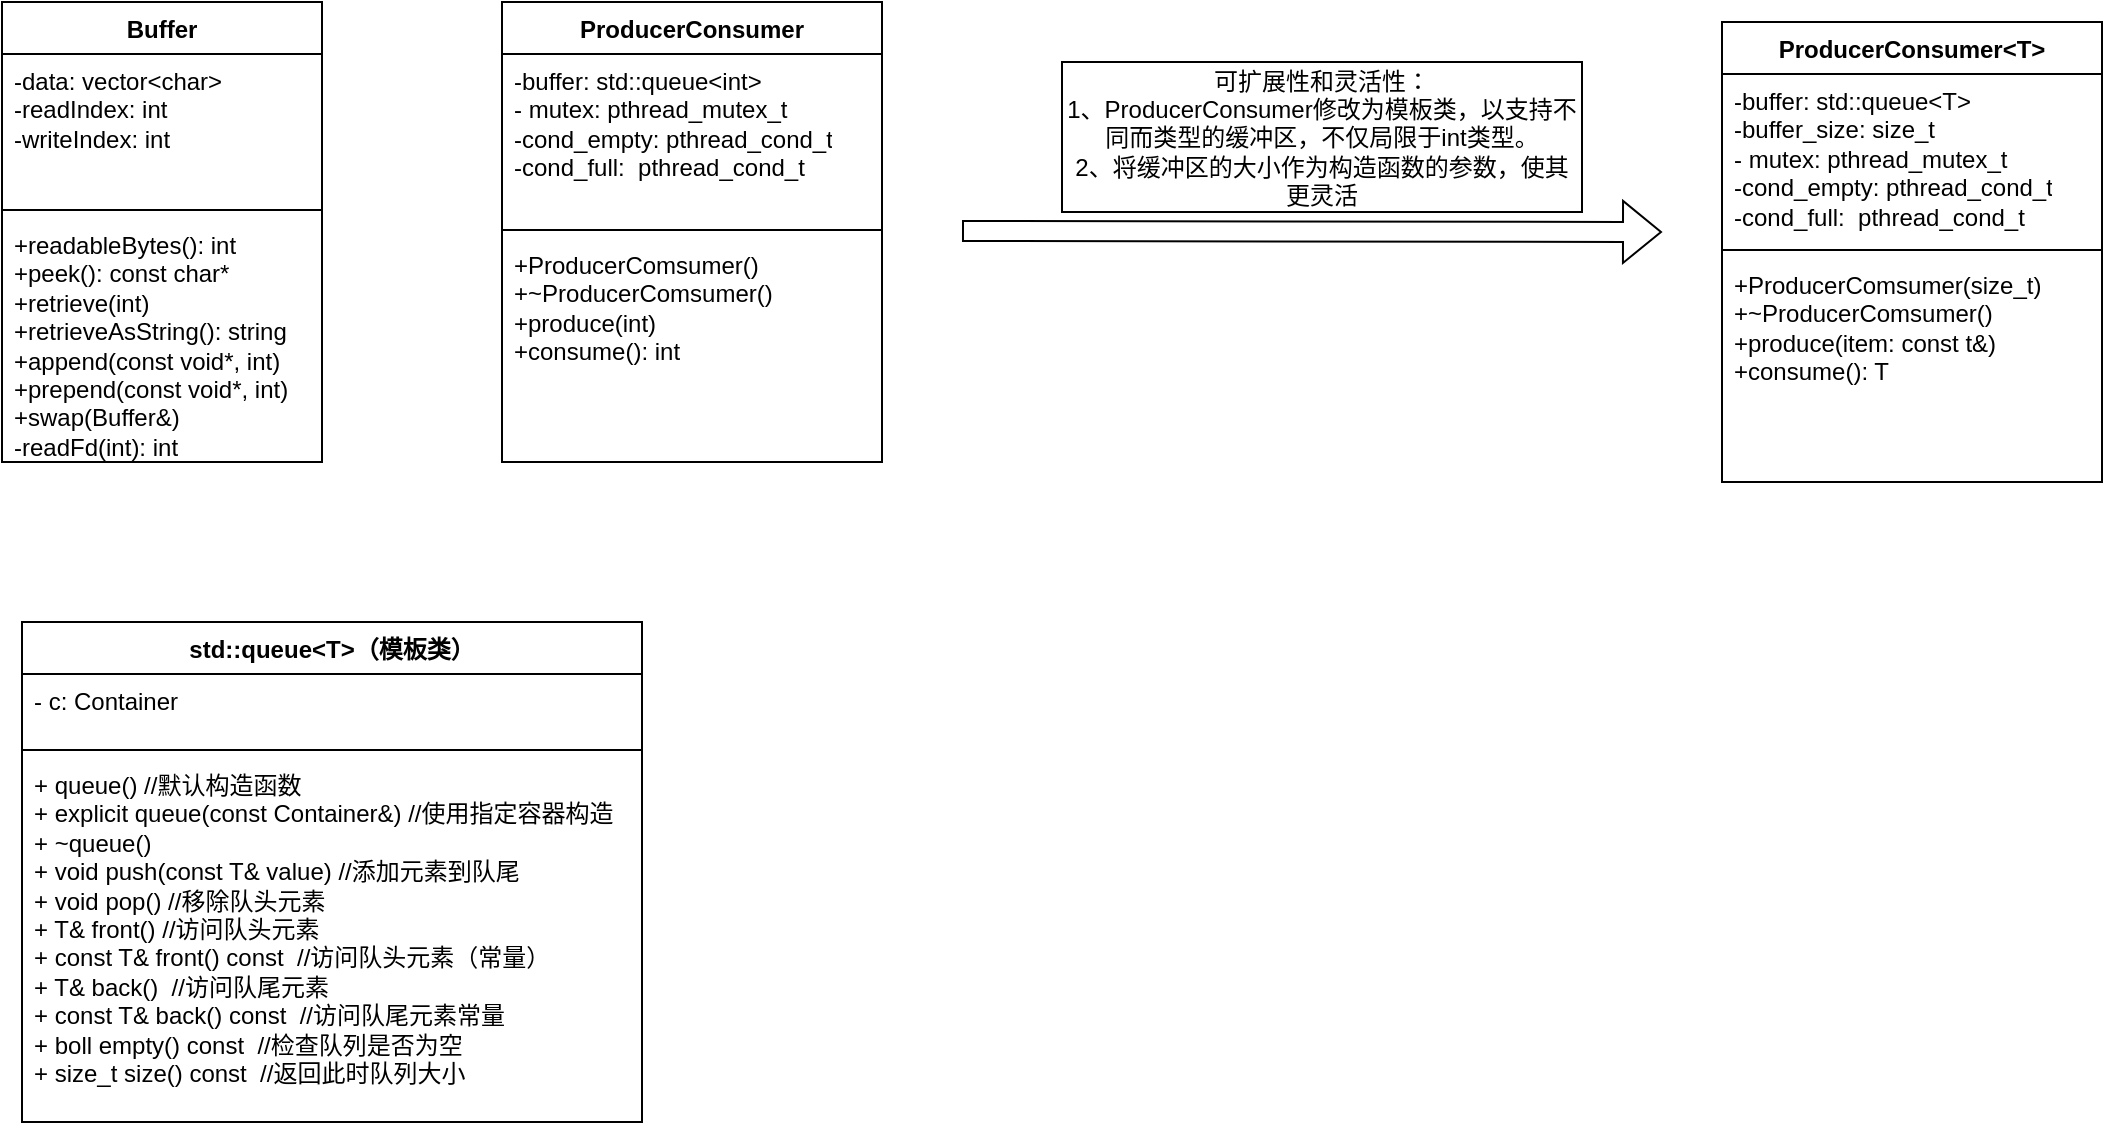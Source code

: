 <mxfile version="25.0.3">
  <diagram name="第 1 页" id="A25osOTaRMVcd06Vr9zu">
    <mxGraphModel dx="1434" dy="738" grid="1" gridSize="10" guides="1" tooltips="1" connect="1" arrows="1" fold="1" page="1" pageScale="1" pageWidth="827" pageHeight="1169" math="0" shadow="0">
      <root>
        <mxCell id="0" />
        <mxCell id="1" parent="0" />
        <mxCell id="lhPa5f_wbcNiDGnkOA1l-1" value="Buffer" style="swimlane;fontStyle=1;align=center;verticalAlign=top;childLayout=stackLayout;horizontal=1;startSize=26;horizontalStack=0;resizeParent=1;resizeParentMax=0;resizeLast=0;collapsible=1;marginBottom=0;whiteSpace=wrap;html=1;" parent="1" vertex="1">
          <mxGeometry x="110" y="130" width="160" height="230" as="geometry" />
        </mxCell>
        <mxCell id="lhPa5f_wbcNiDGnkOA1l-2" value="&lt;div&gt;-data: vector&amp;lt;char&amp;gt;&lt;/div&gt;&lt;div&gt;-readIndex: int&lt;/div&gt;&lt;div&gt;-writeIndex: int&lt;/div&gt;" style="text;strokeColor=none;fillColor=none;align=left;verticalAlign=top;spacingLeft=4;spacingRight=4;overflow=hidden;rotatable=0;points=[[0,0.5],[1,0.5]];portConstraint=eastwest;whiteSpace=wrap;html=1;" parent="lhPa5f_wbcNiDGnkOA1l-1" vertex="1">
          <mxGeometry y="26" width="160" height="74" as="geometry" />
        </mxCell>
        <mxCell id="lhPa5f_wbcNiDGnkOA1l-3" value="" style="line;strokeWidth=1;fillColor=none;align=left;verticalAlign=middle;spacingTop=-1;spacingLeft=3;spacingRight=3;rotatable=0;labelPosition=right;points=[];portConstraint=eastwest;strokeColor=inherit;" parent="lhPa5f_wbcNiDGnkOA1l-1" vertex="1">
          <mxGeometry y="100" width="160" height="8" as="geometry" />
        </mxCell>
        <mxCell id="lhPa5f_wbcNiDGnkOA1l-4" value="+readableBytes(): int&lt;div&gt;+peek(): const char*&lt;/div&gt;&lt;div&gt;+retrieve(int)&lt;/div&gt;&lt;div&gt;+retrieveAsString(): string&lt;/div&gt;&lt;div&gt;+append(const void*, int)&lt;/div&gt;&lt;div&gt;+prepend(const void*, int)&lt;/div&gt;&lt;div&gt;+swap(Buffer&amp;amp;)&lt;/div&gt;&lt;div&gt;-readFd(int): int&lt;/div&gt;" style="text;strokeColor=none;fillColor=none;align=left;verticalAlign=top;spacingLeft=4;spacingRight=4;overflow=hidden;rotatable=0;points=[[0,0.5],[1,0.5]];portConstraint=eastwest;whiteSpace=wrap;html=1;" parent="lhPa5f_wbcNiDGnkOA1l-1" vertex="1">
          <mxGeometry y="108" width="160" height="122" as="geometry" />
        </mxCell>
        <mxCell id="_dh5wbkqPe35B7HPucDX-1" value="ProducerConsumer" style="swimlane;fontStyle=1;align=center;verticalAlign=top;childLayout=stackLayout;horizontal=1;startSize=26;horizontalStack=0;resizeParent=1;resizeParentMax=0;resizeLast=0;collapsible=1;marginBottom=0;whiteSpace=wrap;html=1;" vertex="1" parent="1">
          <mxGeometry x="360" y="130" width="190" height="230" as="geometry" />
        </mxCell>
        <mxCell id="_dh5wbkqPe35B7HPucDX-2" value="-buffer: std::queue&amp;lt;int&amp;gt;&lt;div&gt;- mutex: pthread_mutex_t&lt;/div&gt;&lt;div&gt;-cond_empty: pthread_cond_t&lt;/div&gt;&lt;div&gt;-cond_full:&amp;nbsp; pthread_cond_t&lt;/div&gt;" style="text;strokeColor=none;fillColor=none;align=left;verticalAlign=top;spacingLeft=4;spacingRight=4;overflow=hidden;rotatable=0;points=[[0,0.5],[1,0.5]];portConstraint=eastwest;whiteSpace=wrap;html=1;" vertex="1" parent="_dh5wbkqPe35B7HPucDX-1">
          <mxGeometry y="26" width="190" height="84" as="geometry" />
        </mxCell>
        <mxCell id="_dh5wbkqPe35B7HPucDX-3" value="" style="line;strokeWidth=1;fillColor=none;align=left;verticalAlign=middle;spacingTop=-1;spacingLeft=3;spacingRight=3;rotatable=0;labelPosition=right;points=[];portConstraint=eastwest;strokeColor=inherit;" vertex="1" parent="_dh5wbkqPe35B7HPucDX-1">
          <mxGeometry y="110" width="190" height="8" as="geometry" />
        </mxCell>
        <mxCell id="_dh5wbkqPe35B7HPucDX-4" value="+ProducerComsumer()&lt;div&gt;+~ProducerComsumer()&lt;/div&gt;&lt;div&gt;+produce(int)&lt;/div&gt;&lt;div&gt;+consume(): int&lt;/div&gt;" style="text;strokeColor=none;fillColor=none;align=left;verticalAlign=top;spacingLeft=4;spacingRight=4;overflow=hidden;rotatable=0;points=[[0,0.5],[1,0.5]];portConstraint=eastwest;whiteSpace=wrap;html=1;" vertex="1" parent="_dh5wbkqPe35B7HPucDX-1">
          <mxGeometry y="118" width="190" height="112" as="geometry" />
        </mxCell>
        <mxCell id="_dh5wbkqPe35B7HPucDX-5" value="ProducerConsumer&amp;lt;T&amp;gt;" style="swimlane;fontStyle=1;align=center;verticalAlign=top;childLayout=stackLayout;horizontal=1;startSize=26;horizontalStack=0;resizeParent=1;resizeParentMax=0;resizeLast=0;collapsible=1;marginBottom=0;whiteSpace=wrap;html=1;" vertex="1" parent="1">
          <mxGeometry x="970" y="140" width="190" height="230" as="geometry" />
        </mxCell>
        <mxCell id="_dh5wbkqPe35B7HPucDX-6" value="-buffer: std::queue&amp;lt;T&amp;gt;&lt;div&gt;-buffer_size: size_t&lt;br&gt;&lt;div&gt;- mutex: pthread_mutex_t&lt;/div&gt;&lt;div&gt;-cond_empty: pthread_cond_t&lt;/div&gt;&lt;div&gt;-cond_full:&amp;nbsp; pthread_cond_t&lt;/div&gt;&lt;/div&gt;" style="text;strokeColor=none;fillColor=none;align=left;verticalAlign=top;spacingLeft=4;spacingRight=4;overflow=hidden;rotatable=0;points=[[0,0.5],[1,0.5]];portConstraint=eastwest;whiteSpace=wrap;html=1;" vertex="1" parent="_dh5wbkqPe35B7HPucDX-5">
          <mxGeometry y="26" width="190" height="84" as="geometry" />
        </mxCell>
        <mxCell id="_dh5wbkqPe35B7HPucDX-7" value="" style="line;strokeWidth=1;fillColor=none;align=left;verticalAlign=middle;spacingTop=-1;spacingLeft=3;spacingRight=3;rotatable=0;labelPosition=right;points=[];portConstraint=eastwest;strokeColor=inherit;" vertex="1" parent="_dh5wbkqPe35B7HPucDX-5">
          <mxGeometry y="110" width="190" height="8" as="geometry" />
        </mxCell>
        <mxCell id="_dh5wbkqPe35B7HPucDX-8" value="+ProducerComsumer(size_t)&lt;div&gt;+~ProducerComsumer()&lt;/div&gt;&lt;div&gt;+produce(item: const t&amp;amp;)&lt;/div&gt;&lt;div&gt;+consume(): T&lt;/div&gt;" style="text;strokeColor=none;fillColor=none;align=left;verticalAlign=top;spacingLeft=4;spacingRight=4;overflow=hidden;rotatable=0;points=[[0,0.5],[1,0.5]];portConstraint=eastwest;whiteSpace=wrap;html=1;" vertex="1" parent="_dh5wbkqPe35B7HPucDX-5">
          <mxGeometry y="118" width="190" height="112" as="geometry" />
        </mxCell>
        <mxCell id="_dh5wbkqPe35B7HPucDX-11" value="" style="shape=flexArrow;endArrow=classic;html=1;rounded=0;" edge="1" parent="1">
          <mxGeometry width="50" height="50" relative="1" as="geometry">
            <mxPoint x="590" y="244.5" as="sourcePoint" />
            <mxPoint x="940" y="245" as="targetPoint" />
          </mxGeometry>
        </mxCell>
        <mxCell id="_dh5wbkqPe35B7HPucDX-13" value="可扩展性和灵活性：&lt;div&gt;1、ProducerConsumer修改为模板类，以支持不同而类型的缓冲区，不仅局限于int类型。&lt;/div&gt;&lt;div&gt;2、将缓冲区的大小作为构造函数的参数，使其更灵活&lt;/div&gt;" style="rounded=0;whiteSpace=wrap;html=1;" vertex="1" parent="1">
          <mxGeometry x="640" y="160" width="260" height="75" as="geometry" />
        </mxCell>
        <mxCell id="_dh5wbkqPe35B7HPucDX-14" value="std::queue&amp;lt;T&amp;gt;（模板类）" style="swimlane;fontStyle=1;align=center;verticalAlign=top;childLayout=stackLayout;horizontal=1;startSize=26;horizontalStack=0;resizeParent=1;resizeParentMax=0;resizeLast=0;collapsible=1;marginBottom=0;whiteSpace=wrap;html=1;" vertex="1" parent="1">
          <mxGeometry x="120" y="440" width="310" height="250" as="geometry" />
        </mxCell>
        <mxCell id="_dh5wbkqPe35B7HPucDX-15" value="- c: Container" style="text;strokeColor=none;fillColor=none;align=left;verticalAlign=top;spacingLeft=4;spacingRight=4;overflow=hidden;rotatable=0;points=[[0,0.5],[1,0.5]];portConstraint=eastwest;whiteSpace=wrap;html=1;" vertex="1" parent="_dh5wbkqPe35B7HPucDX-14">
          <mxGeometry y="26" width="310" height="34" as="geometry" />
        </mxCell>
        <mxCell id="_dh5wbkqPe35B7HPucDX-16" value="" style="line;strokeWidth=1;fillColor=none;align=left;verticalAlign=middle;spacingTop=-1;spacingLeft=3;spacingRight=3;rotatable=0;labelPosition=right;points=[];portConstraint=eastwest;strokeColor=inherit;" vertex="1" parent="_dh5wbkqPe35B7HPucDX-14">
          <mxGeometry y="60" width="310" height="8" as="geometry" />
        </mxCell>
        <mxCell id="_dh5wbkqPe35B7HPucDX-17" value="+ queue() //默认构造函数&lt;div&gt;+ explicit queue(const Container&amp;amp;) //使用指定容器构造&lt;/div&gt;&lt;div&gt;+ ~queue()&lt;/div&gt;&lt;div&gt;+ void push(const T&amp;amp; value) //添加元素到队尾&lt;/div&gt;&lt;div&gt;+ void pop() //移除队头元素&lt;/div&gt;&lt;div&gt;+ T&amp;amp; front() //访问队头元素&lt;/div&gt;&lt;div&gt;+ const T&amp;amp; front() const&amp;nbsp; //访问队头元素（常量）&lt;/div&gt;&lt;div&gt;+ T&amp;amp; back()&amp;nbsp; //访问队尾元素&lt;/div&gt;&lt;div&gt;+ const T&amp;amp; back() const&amp;nbsp; //访问队尾元素常量&lt;/div&gt;&lt;div&gt;+ boll empty() const&amp;nbsp; //检查队列是否为空&lt;/div&gt;&lt;div&gt;+ size_t size() const&amp;nbsp; //返回此时队列大小&lt;/div&gt;" style="text;strokeColor=none;fillColor=none;align=left;verticalAlign=top;spacingLeft=4;spacingRight=4;overflow=hidden;rotatable=0;points=[[0,0.5],[1,0.5]];portConstraint=eastwest;whiteSpace=wrap;html=1;" vertex="1" parent="_dh5wbkqPe35B7HPucDX-14">
          <mxGeometry y="68" width="310" height="182" as="geometry" />
        </mxCell>
      </root>
    </mxGraphModel>
  </diagram>
</mxfile>
